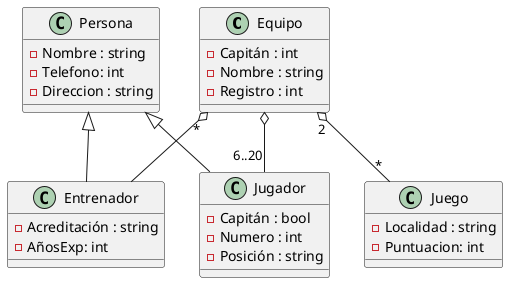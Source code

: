 @startuml "VzlCol"
class Equipo{
    -Capitán : int
    -Nombre : string
    -Registro : int
}
class Jugador{
    -Capitán : bool
    -Numero : int
    -Posición : string
}
class Entrenador{
    -Acreditación : string
    -AñosExp: int
}
class Juego{
    -Localidad : string
    -Puntuacion: int
}
class Persona{
    -Nombre : string
    -Telefono: int
    -Direccion : string
}

Equipo  o-- "6..20" Jugador
Equipo "*" o--  Entrenador
Equipo "2" o-- "*" Juego
Persona  <|--  Jugador
Persona <|--  Entrenador
@enduml